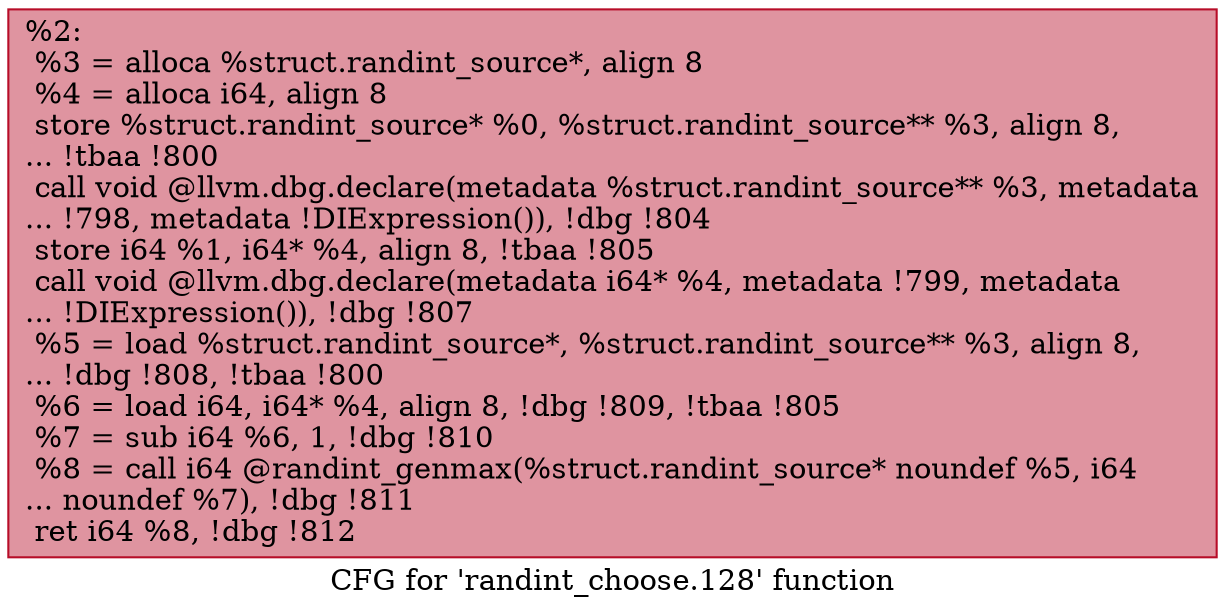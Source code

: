 digraph "CFG for 'randint_choose.128' function" {
	label="CFG for 'randint_choose.128' function";

	Node0x19a83a0 [shape=record,color="#b70d28ff", style=filled, fillcolor="#b70d2870",label="{%2:\l  %3 = alloca %struct.randint_source*, align 8\l  %4 = alloca i64, align 8\l  store %struct.randint_source* %0, %struct.randint_source** %3, align 8,\l... !tbaa !800\l  call void @llvm.dbg.declare(metadata %struct.randint_source** %3, metadata\l... !798, metadata !DIExpression()), !dbg !804\l  store i64 %1, i64* %4, align 8, !tbaa !805\l  call void @llvm.dbg.declare(metadata i64* %4, metadata !799, metadata\l... !DIExpression()), !dbg !807\l  %5 = load %struct.randint_source*, %struct.randint_source** %3, align 8,\l... !dbg !808, !tbaa !800\l  %6 = load i64, i64* %4, align 8, !dbg !809, !tbaa !805\l  %7 = sub i64 %6, 1, !dbg !810\l  %8 = call i64 @randint_genmax(%struct.randint_source* noundef %5, i64\l... noundef %7), !dbg !811\l  ret i64 %8, !dbg !812\l}"];
}
